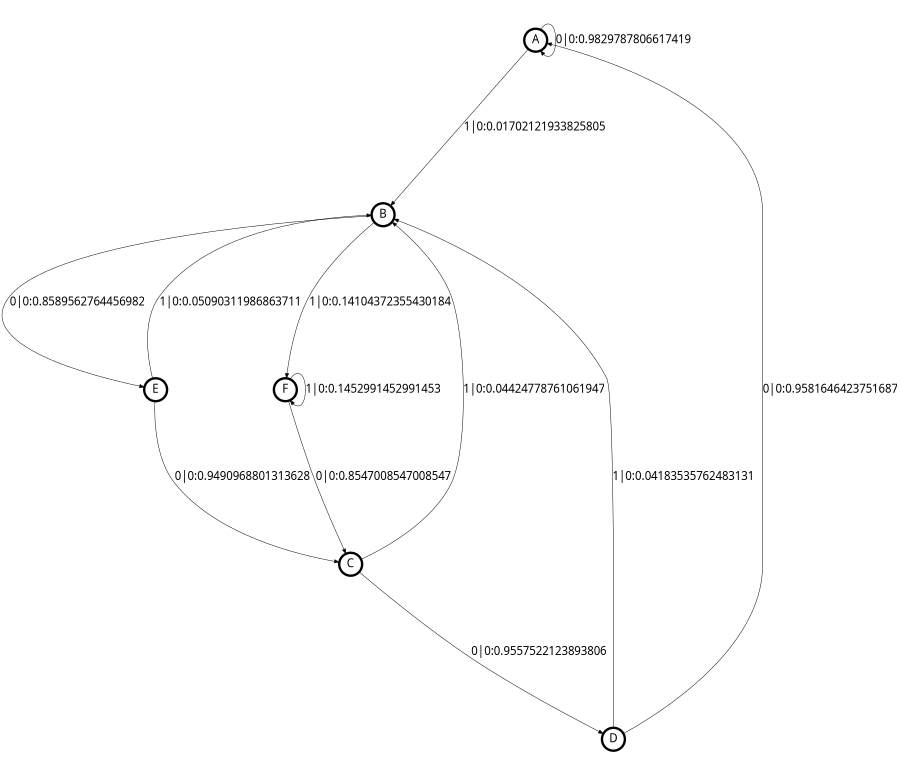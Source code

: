 digraph  {
size = "6,8.5";
ratio = "fill";
node
[shape = circle];
node [fontsize = 24];
node [penwidth = 5];
edge [fontsize = 24];
node [fontname = "CMU Serif Roman"];
graph [fontname = "CMU Serif Roman"];
edge [fontname = "CMU Serif Roman"];
A -> A [label = "0|0:0.9829787806617419\l"];
A -> B [label = "1|0:0.01702121933825805\l"];
B -> E [label = "0|0:0.8589562764456982\l"];
B -> F [label = "1|0:0.14104372355430184\l"];
C -> B [label = "1|0:0.04424778761061947\l"];
C -> D [label = "0|0:0.9557522123893806\l"];
D -> A [label = "0|0:0.9581646423751687\l"];
D -> B [label = "1|0:0.04183535762483131\l"];
E -> B [label = "1|0:0.05090311986863711\l"];
E -> C [label = "0|0:0.9490968801313628\l"];
F -> C [label = "0|0:0.8547008547008547\l"];
F -> F [label = "1|0:0.1452991452991453\l"];
}